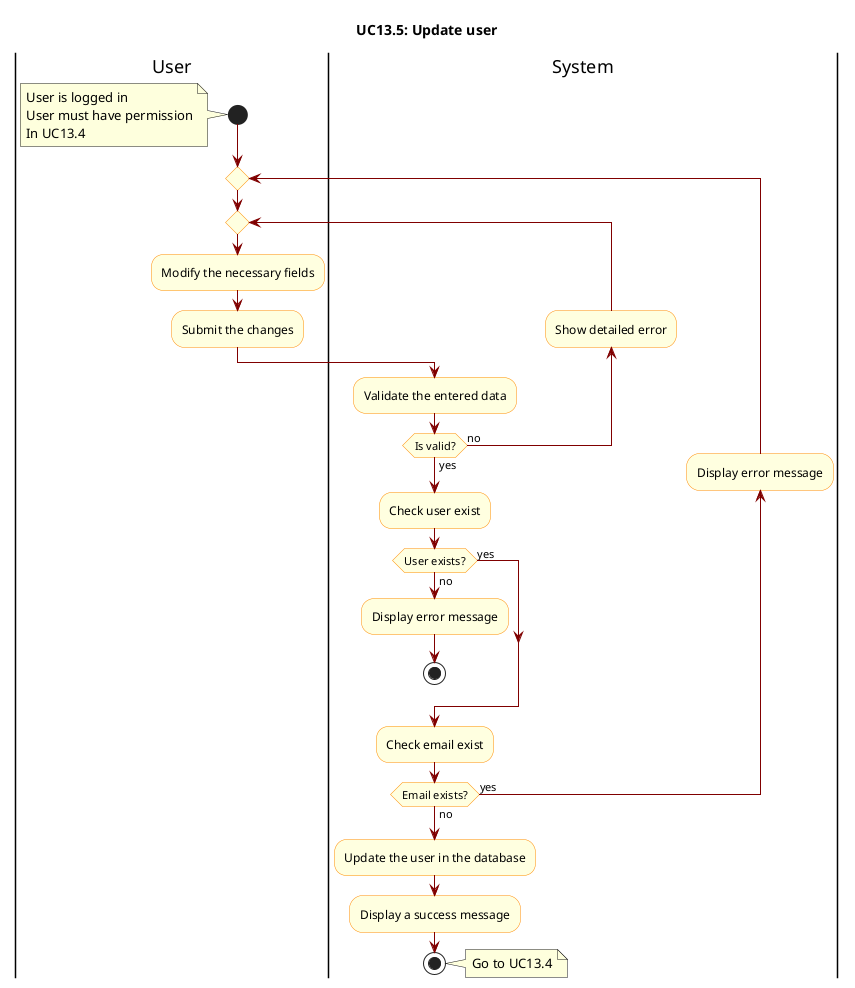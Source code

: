 @startuml

skinparam ActivityBackgroundColor LightYellow
skinparam ActivityBorderColor DarkOrange
skinparam ArrowColor Maroon

title UC13.5: Update user

|User|
start
note left
    User is logged in  
    User must have permission
    In UC13.4
end note


repeat
    repeat 
        |User|
        :Modify the necessary fields;
        :Submit the changes;

        |System|
        :Validate the entered data;

        backward :Show detailed error;
    repeat while(Is valid?) is(no) not(yes)

    :Check user exist;
    if(User exists?) then(yes)
    else(no)
        :Display error message;
        stop
    endif

    backward :Display error message;
    :Check email exist;
repeat while(Email exists?) is(yes) not(no)

:Update the user in the database;
:Display a success message;
stop
note right
    Go to UC13.4
end note

@enduml
